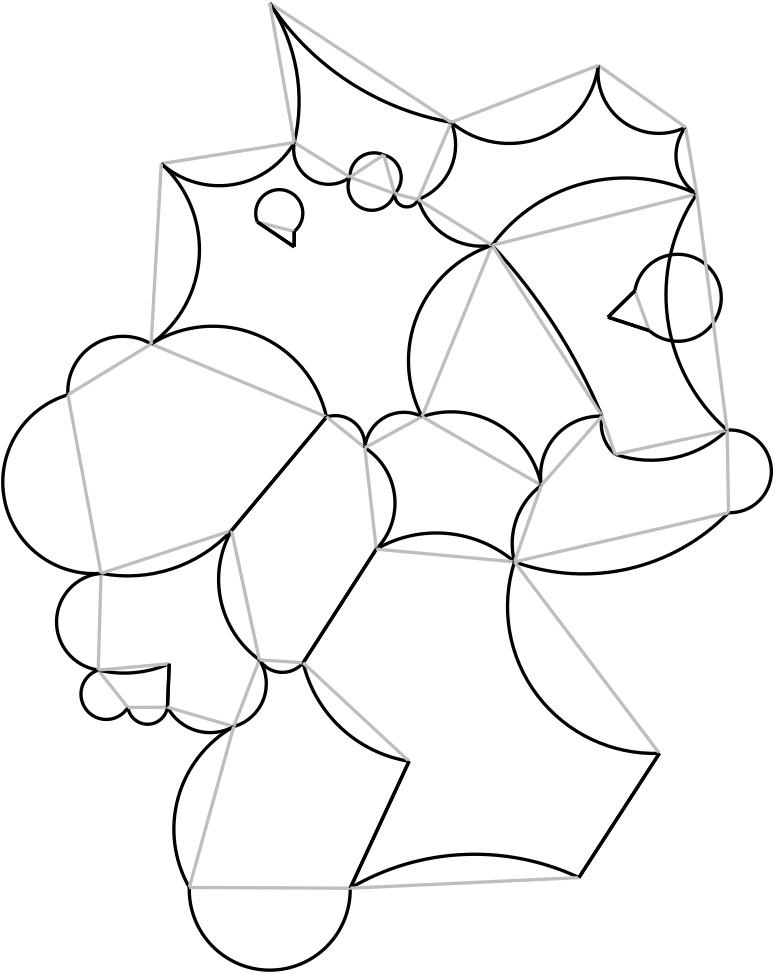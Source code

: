 <?xml version="1.0"?> 
<!DOCTYPE ipe SYSTEM "ipe.dtd"> 
<ipe version="70010" creator="Ipe 7.0.10"> 
<info created="D:20110803231932" modified="D:20110803231932"/> 
<ipestyle name="basic">
<pen name="heavier" value="0.8"/>
<pen name="fat" value="1.2"/>
<pen name="ultrafat" value="2"/>
<color name="red" value="1 0 0"/>
<color name="green" value="0 1 0"/>
<color name="blue" value="0 0 1"/>
<color name="yellow" value="1 1 0"/>
<color name="orange" value="1 0.647 0"/>
<color name="gold" value="1 0.843 0"/>
<color name="purple" value="0.627 0.125 0.941"/>
<color name="gray" value="0.745"/>
<color name="lightblue" value="0.678 0.847 0.902"/>
<color name="lightcyan" value="0.878 1 1"/>
<color name="lightgray" value="0.827"/>
<color name="lightgreen" value="0.565 0.933 0.565"/>
<color name="lightyellow" value="1 1 0.878"/>
<dashstyle name="dashed" value="[4] 0"/>
<dashstyle name="dotted" value="[1 3] 0"/>
<dashstyle name="dash dotted" value="[4 2 1 2] 0"/>
<dashstyle name="dash dot dotted" value="[4 2 1 2 1 2] 0"/>
</ipestyle>
<page>
<layer name="alpha"/>
<layer name="beta"/>
<view layers="beta alpha" active="beta"/>
<path layer="beta" stroke="black" pen="fat">
160.143 553.976 m 
159.472 538.321 l 
</path> 
<path layer="beta" stroke="black" pen="fat">
145.232 538.211 m 
-9.13153 0 0 9.13153 137.472 543.024 134.56 551.679 a 
</path> 
<path layer="alpha" stroke="gray" pen="fat">
145.232 538.211 m 
134.56 551.679 l 
</path> 
<path layer="beta" stroke="black" pen="fat">
159.472 538.321 m 
7.20707 0 0 -7.20707 152.343 539.381 145.232 538.211 a 
</path> 
<path layer="alpha" stroke="gray" pen="fat">
159.472 538.321 m 
145.232 538.211 l 
</path> 
<path layer="beta" stroke="black" pen="fat">
160.143 553.976 m 
40.6933 0 0 -40.6933 143.898 591.286 134.56 551.679 a 
</path> 
<path layer="alpha" stroke="gray" pen="fat">
160.143 553.976 m 
134.56 551.679 l 
</path> 
<path layer="beta" stroke="black" pen="fat">
159.472 538.321 m 
160.143 553.976 l 
</path> 
<path layer="beta" stroke="black" pen="fat">
134.56 551.679 m 
17.5288 0 0 -17.5288 137.074 569.026 135.576 586.491 a 
</path> 
<path layer="alpha" stroke="gray" pen="fat">
134.56 551.679 m 
135.576 586.491 l 
</path> 
<path layer="beta" stroke="black" pen="fat">
183.347 531.351 m 
17.4819 0 0 -17.4819 174.853 546.631 159.472 538.321 a 
</path> 
<path layer="alpha" stroke="gray" pen="fat">
183.347 531.351 m 
159.472 538.321 l 
</path> 
<path layer="beta" stroke="black" pen="fat">
192.576 555.366 m 
16.0283 0 0 -16.0283 179.036 546.789 183.347 531.351 a 
</path> 
<path layer="alpha" stroke="gray" pen="fat">
192.576 555.366 m 
183.347 531.351 l 
</path> 
<path layer="beta" stroke="black" pen="fat">
191.86 712.993 m 
-8.48345 0 0 8.48345 199.733 716.154 205.108 709.591 a 
</path> 
<path layer="alpha" stroke="gray" pen="fat">
191.86 712.993 m 
205.108 709.591 l 
</path> 
<path layer="beta" stroke="black" pen="fat">
205.108 704.042 m 
191.86 712.993 l 
</path> 
<path layer="beta" stroke="black" pen="fat">
205.108 709.591 m 
205.108 704.042 l 
</path> 
<path layer="beta" stroke="black" pen="fat">
182.551 601.911 m 
50.9268 0 0 -50.9268 145.177 636.505 135.576 586.491 a 
</path> 
<path layer="alpha" stroke="gray" pen="fat">
182.551 601.911 m 
135.576 586.491 l 
</path> 
<path layer="beta" stroke="black" pen="fat">
153.617 669.074 m 
41.9095 0 0 -41.9095 175.87 633.56 216.744 642.817 a 
</path> 
<path layer="alpha" stroke="gray" pen="fat">
153.617 669.074 m 
216.744 642.817 l 
</path> 
<path layer="beta" stroke="black" pen="fat">
123.633 650.779 m 
19.9112 0 0 -19.9112 143.512 651.918 153.617 669.074 a 
</path> 
<path layer="alpha" stroke="gray" pen="fat">
123.633 650.779 m 
153.617 669.074 l 
</path> 
<path layer="beta" stroke="black" pen="fat">
135.576 586.491 m 
32.8853 0 0 -32.8853 133.087 619.282 123.633 650.779 a 
</path> 
<path layer="alpha" stroke="gray" pen="fat">
135.576 586.491 m 
123.633 650.779 l 
</path> 
<path layer="beta" stroke="black" pen="fat">
216.744 642.817 m 
182.551 601.911 l 
</path> 
<path layer="beta" stroke="black" pen="fat">
192.576 555.366 m 
35.7787 0 0 -35.7787 213.674 584.262 182.551 601.911 a 
</path> 
<path layer="alpha" stroke="gray" pen="fat">
192.576 555.366 m 
182.551 601.911 l 
</path> 
<path layer="beta" stroke="black" pen="fat">
182.551 601.911 m 
216.744 642.817 l 
</path> 
<path layer="beta" stroke="black" pen="fat">
230.528 631.718 m 
23.7292 0 0 -23.7292 217.668 611.776 234.646 595.198 a 
</path> 
<path layer="alpha" stroke="gray" pen="fat">
230.528 631.718 m 
234.646 595.198 l 
</path> 
<path layer="beta" stroke="black" pen="fat">
216.744 642.817 m 
10.6757 0 0 -10.6757 219.89 632.615 230.528 631.718 a 
</path> 
<path layer="alpha" stroke="gray" pen="fat">
216.744 642.817 m 
230.528 631.718 l 
</path> 
<path layer="beta" stroke="black" pen="fat">
208.33 554.292 m 
9.83423 0 0 -9.83423 200.852 560.679 192.576 555.366 a 
</path> 
<path layer="alpha" stroke="gray" pen="fat">
208.33 554.292 m 
192.576 555.366 l 
</path> 
<path layer="beta" stroke="black" pen="fat">
234.646 595.198 m 
208.33 554.292 l 
</path> 
<path layer="beta" stroke="black" pen="fat">
237.331 737.16 m 
8.3907 0 0 -8.3907 235.242 729.034 241.27 723.197 a 
</path> 
<path layer="alpha" stroke="gray" pen="fat">
237.331 737.16 m 
241.27 723.197 l 
</path> 
<path layer="beta" stroke="black" pen="fat">
225.158 729.104 m 
8.69282 0 0 -8.69282 233.85 729.194 237.331 737.16 a 
</path> 
<path layer="alpha" stroke="gray" pen="fat">
225.158 729.104 m 
237.331 737.16 l 
</path> 
<path layer="beta" stroke="black" pen="fat">
241.27 723.197 m 
-8.58922 0 0 8.58922 233.08 725.784 225.158 729.104 a 
</path> 
<path layer="alpha" stroke="gray" pen="fat">
241.27 723.197 m 
225.158 729.104 l 
</path> 
<path layer="beta" stroke="black" pen="fat">
246.461 518.846 m 
225.274 473.161 l 
</path> 
<path layer="beta" stroke="black" pen="fat">
167.339 473.415 m 
42.4503 0 0 -42.4503 204.241 494.398 183.347 531.351 a 
</path> 
<path layer="alpha" stroke="gray" pen="fat">
167.339 473.415 m 
183.347 531.351 l 
</path> 
<path layer="beta" stroke="black" pen="fat">
225.274 473.161 m 
-28.9753 0 0 28.9753 196.304 472.627 167.339 473.415 a 
</path> 
<path layer="alpha" stroke="gray" pen="fat">
225.274 473.161 m 
167.339 473.415 l 
</path> 
<path layer="beta" stroke="black" pen="fat">
225.158 729.104 m 
12.6269 0 0 -12.6269 217.542 739.175 205.154 741.621 a 
</path> 
<path layer="alpha" stroke="gray" pen="fat">
225.158 729.104 m 
205.154 741.621 l 
</path> 
<path layer="beta" stroke="black" pen="fat">
249.736 721.08 m 
4.42204 0 0 -4.42204 245.677 722.835 241.27 723.197 a 
</path> 
<path layer="alpha" stroke="gray" pen="fat">
249.736 721.08 m 
241.27 723.197 l 
</path> 
<path layer="beta" stroke="black" pen="fat">
261.639 748.854 m 
21.1749 0 0 -21.1749 242.051 740.811 249.736 721.08 a 
</path> 
<path layer="alpha" stroke="gray" pen="fat">
261.639 748.854 m 
249.736 721.08 l 
</path> 
<path layer="beta" stroke="black" pen="fat">
191.86 712.993 m 
205.108 704.042 l 
</path> 
<path layer="beta" stroke="black" pen="fat">
205.108 704.042 m 
205.108 709.591 l 
</path> 
<path layer="beta" stroke="black" pen="fat">
230.528 631.718 m 
14.1518 0 0 -14.1518 244.612 630.338 251.116 642.907 a 
</path> 
<path layer="alpha" stroke="gray" pen="fat">
230.528 631.718 m 
251.116 642.907 l 
</path> 
<path layer="beta" stroke="black" pen="fat">
251.116 642.907 m 
33.058 0 0 -33.058 261.691 611.586 294.08 618.202 a 
</path> 
<path layer="alpha" stroke="gray" pen="fat">
251.116 642.907 m 
294.08 618.202 l 
</path> 
<path layer="beta" stroke="black" pen="fat">
251.116 642.907 m 
43.8026 0 0 -43.8026 290.052 662.972 276.357 704.579 a 
</path> 
<path layer="alpha" stroke="gray" pen="fat">
251.116 642.907 m 
276.357 704.579 l 
</path> 
<path layer="beta" stroke="black" pen="fat">
276.357 704.579 m 
209.024 0 0 -209.024 123.065 562.478 315.921 643.086 a 
</path> 
<path layer="alpha" stroke="gray" pen="fat">
276.357 704.579 m 
315.921 643.086 l 
</path> 
<path layer="beta" stroke="black" pen="fat">
327.736 688.199 m 
-15.6601 0 0 15.6601 343.196 685.701 332.927 673.877 a 
</path> 
<path layer="alpha" stroke="gray" pen="fat">
327.736 688.199 m 
332.927 673.877 l 
</path> 
<path layer="beta" stroke="black" pen="fat">
318.069 678.72 m 
327.736 688.199 l 
</path> 
<path layer="beta" stroke="black" pen="fat">
332.927 673.877 m 
318.069 678.72 l 
</path> 
<path layer="beta" stroke="black" pen="fat">
208.33 554.292 m 
234.646 595.198 l 
</path> 
<path layer="beta" stroke="black" pen="fat">
246.461 518.846 m 
46.8848 0 0 -46.8848 253.945 565.13 208.33 554.292 a 
</path> 
<path layer="alpha" stroke="gray" pen="fat">
246.461 518.846 m 
208.33 554.292 l 
</path> 
<path layer="beta" stroke="black" pen="fat">
225.274 473.161 m 
246.461 518.846 l 
</path> 
<path layer="beta" stroke="black" pen="fat">
234.646 595.198 m 
43.1612 0 0 -43.1612 256.315 557.87 284.413 590.633 a 
</path> 
<path layer="alpha" stroke="gray" pen="fat">
234.646 595.198 m 
284.413 590.633 l 
</path> 
<path layer="beta" stroke="black" pen="fat">
336.571 521.695 m 
307.604 476.973 l 
</path> 
<path layer="beta" stroke="black" pen="fat">
276.357 704.579 m 
23.8738 0 0 -23.8738 272.54 728.146 249.736 721.08 a 
</path> 
<path layer="alpha" stroke="gray" pen="fat">
276.357 704.579 m 
249.736 721.08 l 
</path> 
<path layer="beta" stroke="black" pen="fat">
327.736 688.199 m 
318.069 678.72 l 
</path> 
<path layer="beta" stroke="black" pen="fat">
318.069 678.72 m 
332.927 673.877 l 
</path> 
<path layer="beta" stroke="black" pen="fat">
276.357 704.579 m 
59.7068 0 0 -59.7068 324.402 669.131 350.039 723.054 a 
</path> 
<path layer="alpha" stroke="gray" pen="fat">
276.357 704.579 m 
350.039 723.054 l 
</path> 
<path layer="beta" stroke="black" pen="fat">
320.645 629.371 m 
14.5288 0 0 -14.5288 330.186 640.328 315.921 643.086 a 
</path> 
<path layer="alpha" stroke="gray" pen="fat">
320.645 629.371 m 
315.921 643.086 l 
</path> 
<path layer="beta" stroke="black" pen="fat">
360.965 638.074 m 
39.9312 0 0 -39.9312 333.591 667.145 320.645 629.371 a 
</path> 
<path layer="alpha" stroke="gray" pen="fat">
360.965 638.074 m 
320.645 629.371 l 
</path> 
<path layer="beta" stroke="black" pen="fat">
284.413 590.633 m 
26.2961 0 0 -26.2961 309.88 597.182 294.08 618.202 a 
</path> 
<path layer="alpha" stroke="gray" pen="fat">
284.413 590.633 m 
294.08 618.202 l 
</path> 
<path layer="beta" stroke="black" pen="fat">
294.08 618.202 m 
21.4469 0 0 -21.4469 315.248 621.65 315.921 643.086 a 
</path> 
<path layer="alpha" stroke="gray" pen="fat">
294.08 618.202 m 
315.921 643.086 l 
</path> 
<path layer="beta" stroke="black" pen="fat">
360.965 638.074 m 
-14.8881 0 0 14.8881 362.008 623.222 361.473 608.344 a 
</path> 
<path layer="alpha" stroke="gray" pen="fat">
360.965 638.074 m 
361.473 608.344 l 
</path> 
<path layer="beta" stroke="black" pen="fat">
361.473 608.344 m 
73.0059 0 0 -73.0059 309.195 659.304 284.413 590.633 a 
</path> 
<path layer="alpha" stroke="gray" pen="fat">
361.473 608.344 m 
284.413 590.633 l 
</path> 
<path layer="beta" stroke="black" pen="fat">
261.639 748.854 m 
98.9644 0 0 -98.9644 278.918 846.298 196.307 791.806 a 
</path> 
<path layer="alpha" stroke="gray" pen="fat">
261.639 748.854 m 
196.307 791.806 l 
</path> 
<path layer="beta" stroke="black" pen="fat">
196.307 791.806 m 
64.4883 0 0 -64.4883 142.389 756.429 205.154 741.621 a 
</path> 
<path layer="alpha" stroke="gray" pen="fat">
196.307 791.806 m 
205.154 741.621 l 
</path> 
<path layer="beta" stroke="black" pen="fat">
205.154 741.621 m 
31.2822 0 0 -31.2822 178.102 757.33 157.265 733.998 a 
</path> 
<path layer="alpha" stroke="gray" pen="fat">
205.154 741.621 m 
157.265 733.998 l 
</path> 
<path layer="beta" stroke="black" pen="fat">
157.265 733.998 m 
41.8136 0 0 -41.8136 129.19 703.011 153.617 669.074 a 
</path> 
<path layer="alpha" stroke="gray" pen="fat">
157.265 733.998 m 
153.617 669.074 l 
</path> 
<path layer="beta" stroke="black" pen="fat">
336.571 521.695 m 
52.8608 0 0 -52.8608 334.76 574.525 284.413 590.633 a 
</path> 
<path layer="alpha" stroke="gray" pen="fat">
336.571 521.695 m 
284.413 590.633 l 
</path> 
<path layer="beta" stroke="black" pen="fat">
225.274 473.161 m 
88.1939 0 0 -88.1939 270.045 397.176 307.604 476.973 a 
</path> 
<path layer="alpha" stroke="gray" pen="fat">
225.274 473.161 m 
307.604 476.973 l 
</path> 
<path layer="beta" stroke="black" pen="fat">
307.604 476.973 m 
336.571 521.695 l 
</path> 
<path layer="beta" stroke="black" pen="fat">
350.039 723.054 m 
16.6601 0 0 -16.6601 359.207 736.964 345.973 747.084 a 
</path> 
<path layer="alpha" stroke="gray" pen="fat">
350.039 723.054 m 
345.973 747.084 l 
</path> 
<path layer="beta" stroke="black" pen="fat">
345.973 747.084 m 
21.9304 0 0 -21.9304 336.394 766.812 314.614 769.377 a 
</path> 
<path layer="alpha" stroke="gray" pen="fat">
345.973 747.084 m 
314.614 769.377 l 
</path> 
<path layer="beta" stroke="black" pen="fat">
314.614 769.377 m 
32.4073 0 0 -32.4073 282.491 773.662 261.639 748.854 a 
</path> 
<path layer="alpha" stroke="gray" pen="fat">
314.614 769.377 m 
261.639 748.854 l 
</path> 
<path layer="beta" stroke="black" pen="fat">
360.965 638.074 m 
64.8882 0 0 -64.8882 403.84 686.779 350.039 723.054 a 
</path> 
<path layer="alpha" stroke="gray" pen="fat">
360.965 638.074 m 
350.039 723.054 l 
</path> 
</page> 
 </ipe>
